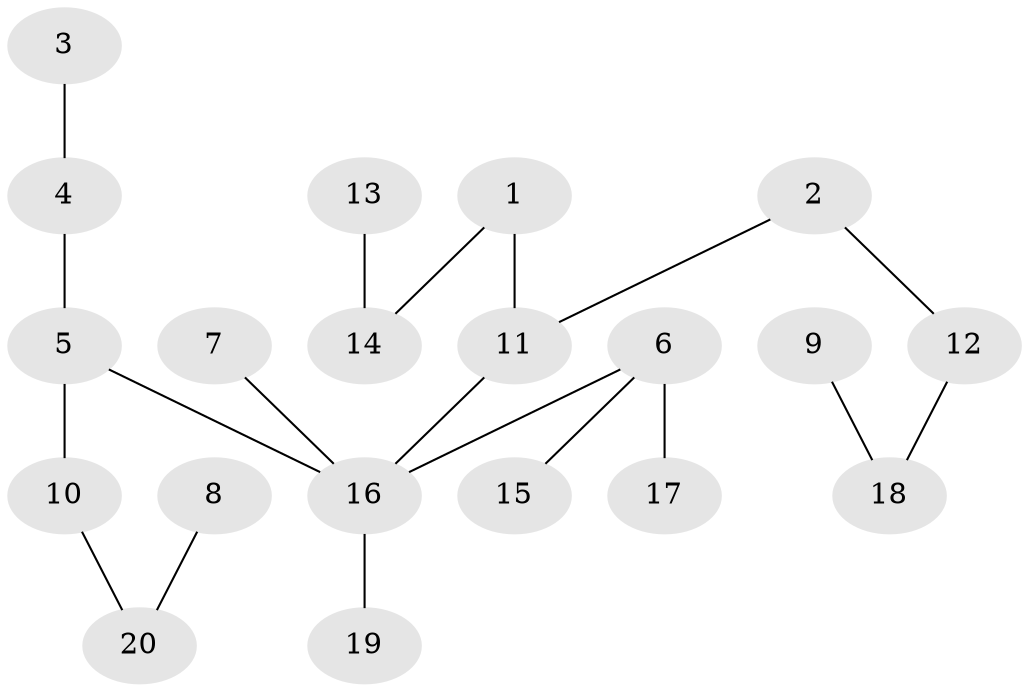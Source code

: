 // original degree distribution, {4: 0.045454545454545456, 6: 0.030303030303030304, 3: 0.19696969696969696, 2: 0.22727272727272727, 1: 0.48484848484848486, 5: 0.015151515151515152}
// Generated by graph-tools (version 1.1) at 2025/37/03/04/25 23:37:19]
// undirected, 20 vertices, 19 edges
graph export_dot {
  node [color=gray90,style=filled];
  1;
  2;
  3;
  4;
  5;
  6;
  7;
  8;
  9;
  10;
  11;
  12;
  13;
  14;
  15;
  16;
  17;
  18;
  19;
  20;
  1 -- 11 [weight=1.0];
  1 -- 14 [weight=1.0];
  2 -- 11 [weight=1.0];
  2 -- 12 [weight=1.0];
  3 -- 4 [weight=1.0];
  4 -- 5 [weight=1.0];
  5 -- 10 [weight=1.0];
  5 -- 16 [weight=1.0];
  6 -- 15 [weight=1.0];
  6 -- 16 [weight=1.0];
  6 -- 17 [weight=1.0];
  7 -- 16 [weight=1.0];
  8 -- 20 [weight=1.0];
  9 -- 18 [weight=1.0];
  10 -- 20 [weight=1.0];
  11 -- 16 [weight=1.0];
  12 -- 18 [weight=1.0];
  13 -- 14 [weight=1.0];
  16 -- 19 [weight=1.0];
}

